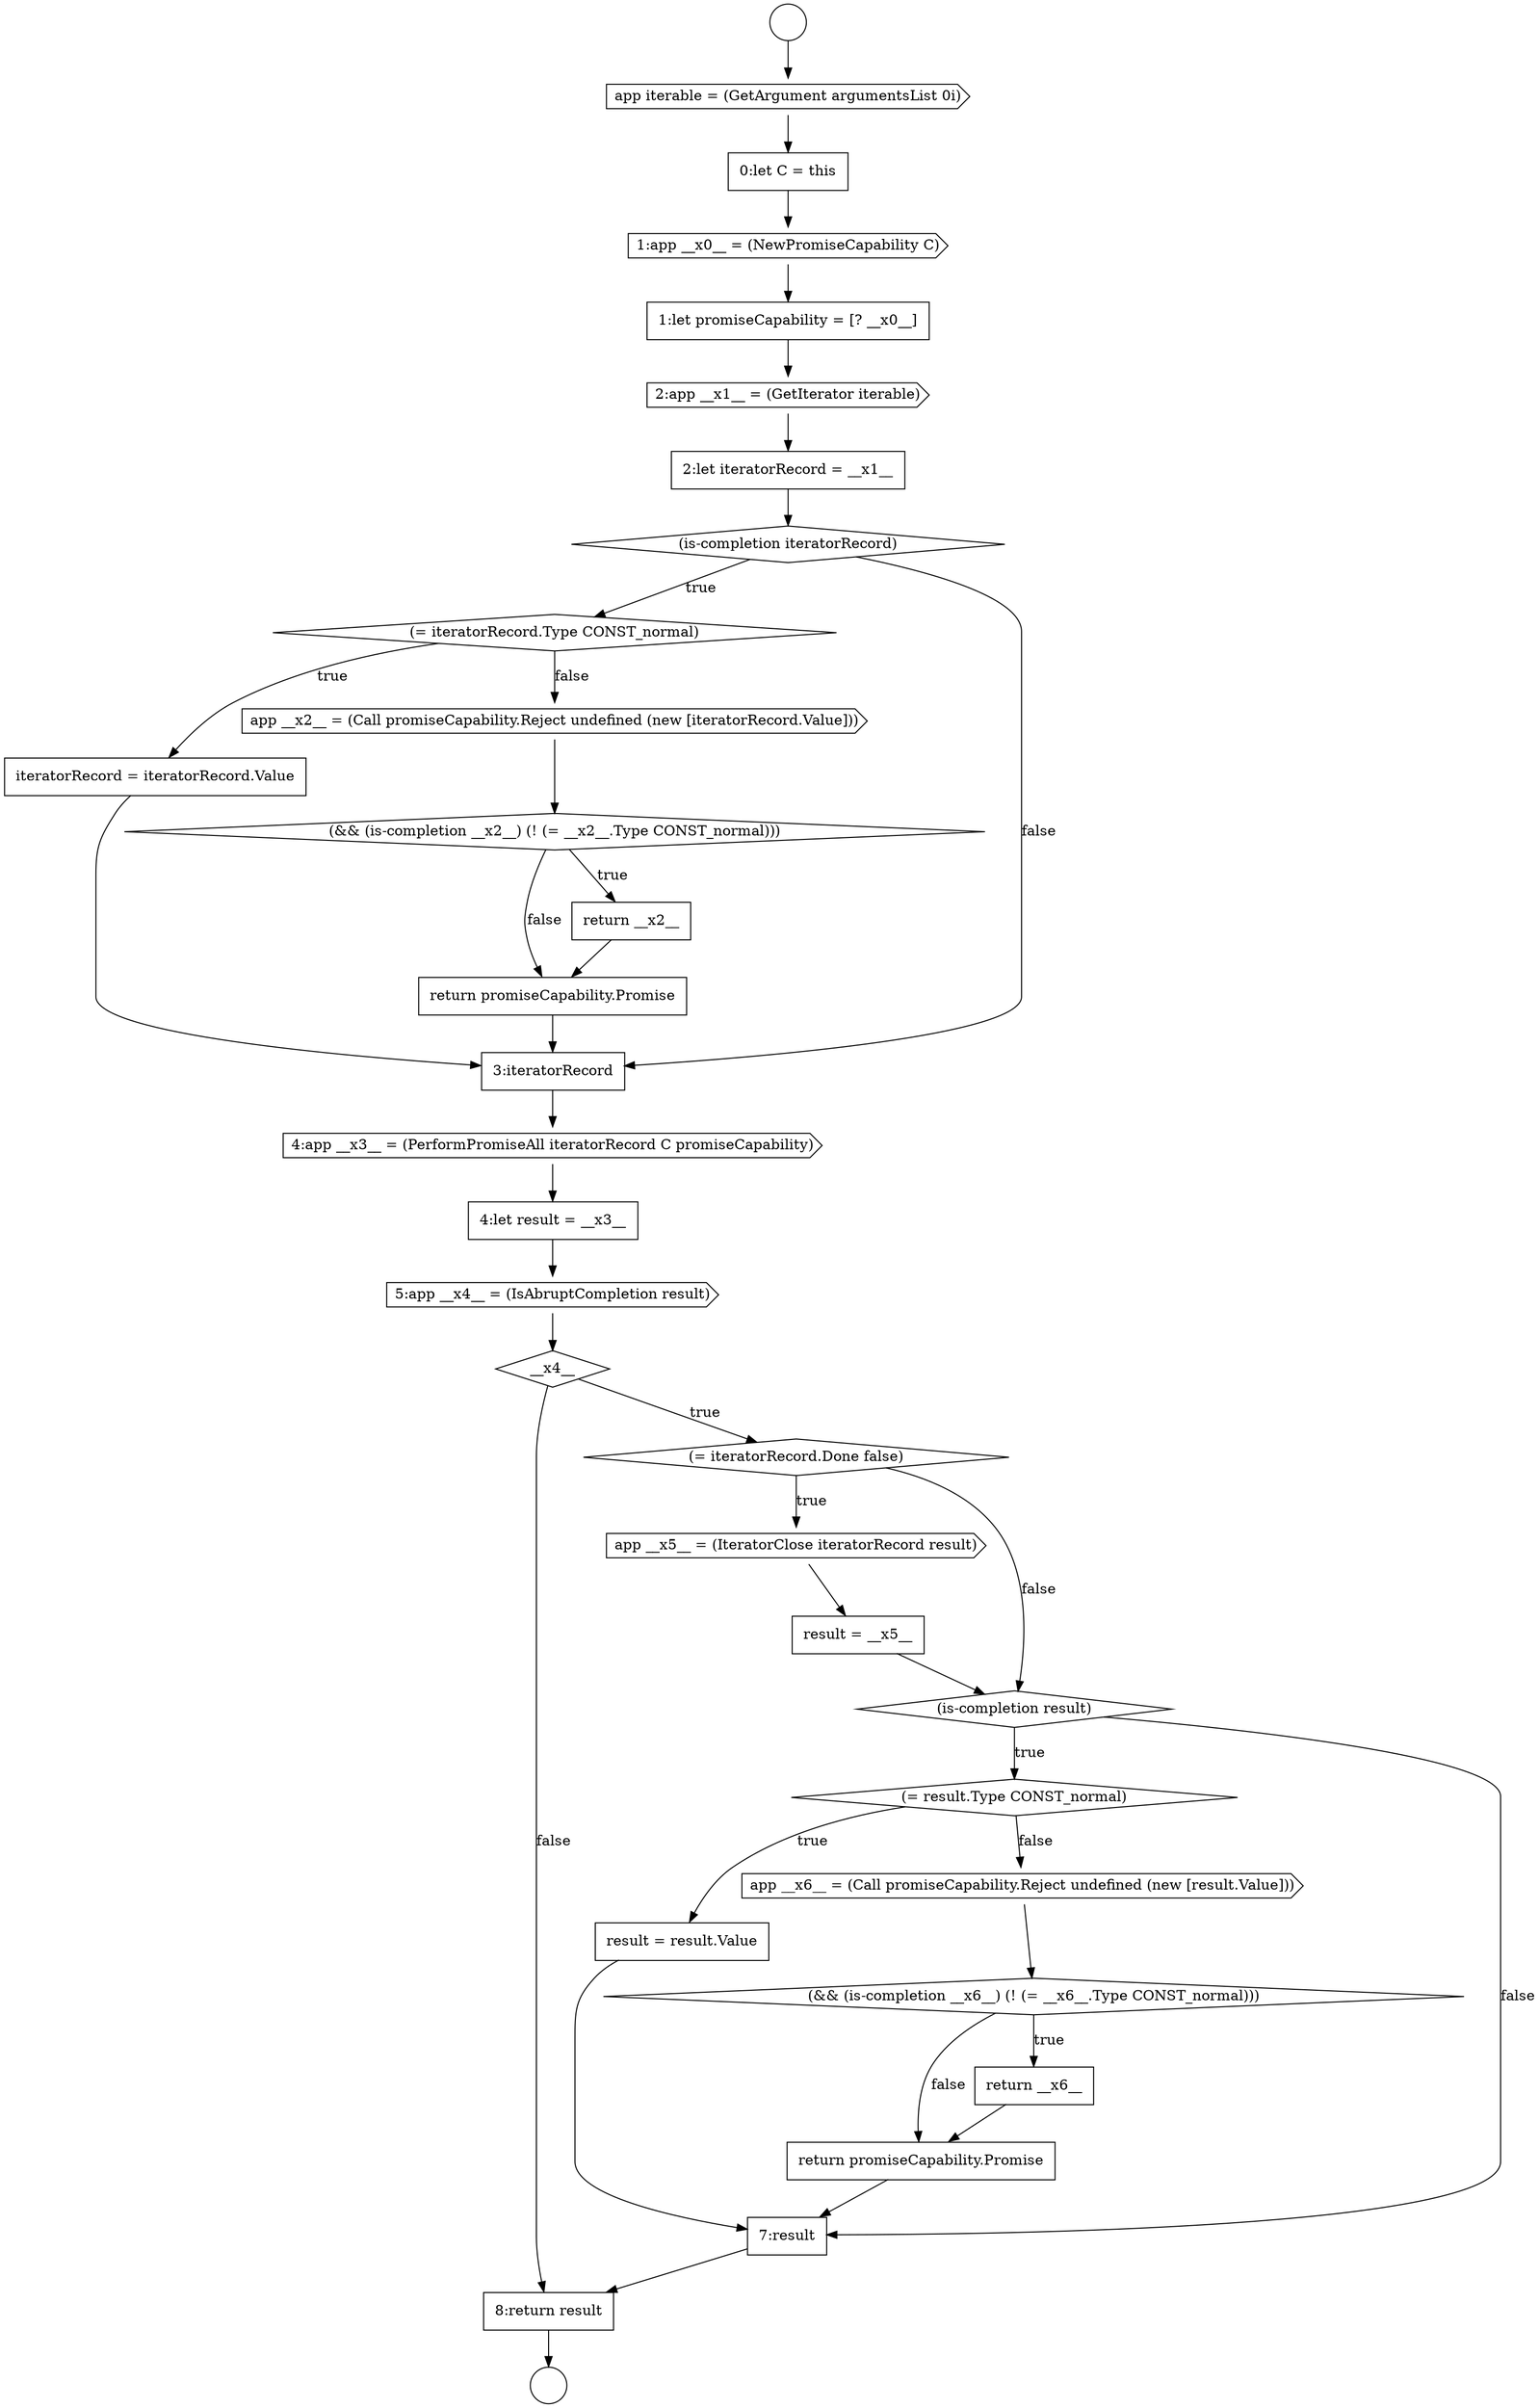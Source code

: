 digraph {
  node18316 [shape=none, margin=0, label=<<font color="black">
    <table border="0" cellborder="1" cellspacing="0" cellpadding="10">
      <tr><td align="left">return promiseCapability.Promise</td></tr>
    </table>
  </font>> color="black" fillcolor="white" style=filled]
  node18304 [shape=none, margin=0, label=<<font color="black">
    <table border="0" cellborder="1" cellspacing="0" cellpadding="10">
      <tr><td align="left">4:let result = __x3__</td></tr>
    </table>
  </font>> color="black" fillcolor="white" style=filled]
  node18292 [shape=none, margin=0, label=<<font color="black">
    <table border="0" cellborder="1" cellspacing="0" cellpadding="10">
      <tr><td align="left">1:let promiseCapability = [? __x0__]</td></tr>
    </table>
  </font>> color="black" fillcolor="white" style=filled]
  node18301 [shape=none, margin=0, label=<<font color="black">
    <table border="0" cellborder="1" cellspacing="0" cellpadding="10">
      <tr><td align="left">return promiseCapability.Promise</td></tr>
    </table>
  </font>> color="black" fillcolor="white" style=filled]
  node18296 [shape=diamond, label=<<font color="black">(= iteratorRecord.Type CONST_normal)</font>> color="black" fillcolor="white" style=filled]
  node18312 [shape=none, margin=0, label=<<font color="black">
    <table border="0" cellborder="1" cellspacing="0" cellpadding="10">
      <tr><td align="left">result = result.Value</td></tr>
    </table>
  </font>> color="black" fillcolor="white" style=filled]
  node18300 [shape=none, margin=0, label=<<font color="black">
    <table border="0" cellborder="1" cellspacing="0" cellpadding="10">
      <tr><td align="left">return __x2__</td></tr>
    </table>
  </font>> color="black" fillcolor="white" style=filled]
  node18315 [shape=none, margin=0, label=<<font color="black">
    <table border="0" cellborder="1" cellspacing="0" cellpadding="10">
      <tr><td align="left">return __x6__</td></tr>
    </table>
  </font>> color="black" fillcolor="white" style=filled]
  node18308 [shape=cds, label=<<font color="black">app __x5__ = (IteratorClose iteratorRecord result)</font>> color="black" fillcolor="white" style=filled]
  node18302 [shape=none, margin=0, label=<<font color="black">
    <table border="0" cellborder="1" cellspacing="0" cellpadding="10">
      <tr><td align="left">3:iteratorRecord</td></tr>
    </table>
  </font>> color="black" fillcolor="white" style=filled]
  node18294 [shape=none, margin=0, label=<<font color="black">
    <table border="0" cellborder="1" cellspacing="0" cellpadding="10">
      <tr><td align="left">2:let iteratorRecord = __x1__</td></tr>
    </table>
  </font>> color="black" fillcolor="white" style=filled]
  node18290 [shape=none, margin=0, label=<<font color="black">
    <table border="0" cellborder="1" cellspacing="0" cellpadding="10">
      <tr><td align="left">0:let C = this</td></tr>
    </table>
  </font>> color="black" fillcolor="white" style=filled]
  node18295 [shape=diamond, label=<<font color="black">(is-completion iteratorRecord)</font>> color="black" fillcolor="white" style=filled]
  node18313 [shape=cds, label=<<font color="black">app __x6__ = (Call promiseCapability.Reject undefined (new [result.Value]))</font>> color="black" fillcolor="white" style=filled]
  node18311 [shape=diamond, label=<<font color="black">(= result.Type CONST_normal)</font>> color="black" fillcolor="white" style=filled]
  node18297 [shape=none, margin=0, label=<<font color="black">
    <table border="0" cellborder="1" cellspacing="0" cellpadding="10">
      <tr><td align="left">iteratorRecord = iteratorRecord.Value</td></tr>
    </table>
  </font>> color="black" fillcolor="white" style=filled]
  node18293 [shape=cds, label=<<font color="black">2:app __x1__ = (GetIterator iterable)</font>> color="black" fillcolor="white" style=filled]
  node18303 [shape=cds, label=<<font color="black">4:app __x3__ = (PerformPromiseAll iteratorRecord C promiseCapability)</font>> color="black" fillcolor="white" style=filled]
  node18306 [shape=diamond, label=<<font color="black">__x4__</font>> color="black" fillcolor="white" style=filled]
  node18287 [shape=circle label=" " color="black" fillcolor="white" style=filled]
  node18289 [shape=cds, label=<<font color="black">app iterable = (GetArgument argumentsList 0i)</font>> color="black" fillcolor="white" style=filled]
  node18314 [shape=diamond, label=<<font color="black">(&amp;&amp; (is-completion __x6__) (! (= __x6__.Type CONST_normal)))</font>> color="black" fillcolor="white" style=filled]
  node18299 [shape=diamond, label=<<font color="black">(&amp;&amp; (is-completion __x2__) (! (= __x2__.Type CONST_normal)))</font>> color="black" fillcolor="white" style=filled]
  node18309 [shape=none, margin=0, label=<<font color="black">
    <table border="0" cellborder="1" cellspacing="0" cellpadding="10">
      <tr><td align="left">result = __x5__</td></tr>
    </table>
  </font>> color="black" fillcolor="white" style=filled]
  node18318 [shape=none, margin=0, label=<<font color="black">
    <table border="0" cellborder="1" cellspacing="0" cellpadding="10">
      <tr><td align="left">8:return result</td></tr>
    </table>
  </font>> color="black" fillcolor="white" style=filled]
  node18307 [shape=diamond, label=<<font color="black">(= iteratorRecord.Done false)</font>> color="black" fillcolor="white" style=filled]
  node18298 [shape=cds, label=<<font color="black">app __x2__ = (Call promiseCapability.Reject undefined (new [iteratorRecord.Value]))</font>> color="black" fillcolor="white" style=filled]
  node18305 [shape=cds, label=<<font color="black">5:app __x4__ = (IsAbruptCompletion result)</font>> color="black" fillcolor="white" style=filled]
  node18310 [shape=diamond, label=<<font color="black">(is-completion result)</font>> color="black" fillcolor="white" style=filled]
  node18288 [shape=circle label=" " color="black" fillcolor="white" style=filled]
  node18291 [shape=cds, label=<<font color="black">1:app __x0__ = (NewPromiseCapability C)</font>> color="black" fillcolor="white" style=filled]
  node18317 [shape=none, margin=0, label=<<font color="black">
    <table border="0" cellborder="1" cellspacing="0" cellpadding="10">
      <tr><td align="left">7:result</td></tr>
    </table>
  </font>> color="black" fillcolor="white" style=filled]
  node18315 -> node18316 [ color="black"]
  node18302 -> node18303 [ color="black"]
  node18294 -> node18295 [ color="black"]
  node18318 -> node18288 [ color="black"]
  node18296 -> node18297 [label=<<font color="black">true</font>> color="black"]
  node18296 -> node18298 [label=<<font color="black">false</font>> color="black"]
  node18305 -> node18306 [ color="black"]
  node18310 -> node18311 [label=<<font color="black">true</font>> color="black"]
  node18310 -> node18317 [label=<<font color="black">false</font>> color="black"]
  node18297 -> node18302 [ color="black"]
  node18298 -> node18299 [ color="black"]
  node18304 -> node18305 [ color="black"]
  node18313 -> node18314 [ color="black"]
  node18309 -> node18310 [ color="black"]
  node18299 -> node18300 [label=<<font color="black">true</font>> color="black"]
  node18299 -> node18301 [label=<<font color="black">false</font>> color="black"]
  node18287 -> node18289 [ color="black"]
  node18290 -> node18291 [ color="black"]
  node18308 -> node18309 [ color="black"]
  node18289 -> node18290 [ color="black"]
  node18293 -> node18294 [ color="black"]
  node18307 -> node18308 [label=<<font color="black">true</font>> color="black"]
  node18307 -> node18310 [label=<<font color="black">false</font>> color="black"]
  node18314 -> node18315 [label=<<font color="black">true</font>> color="black"]
  node18314 -> node18316 [label=<<font color="black">false</font>> color="black"]
  node18291 -> node18292 [ color="black"]
  node18306 -> node18307 [label=<<font color="black">true</font>> color="black"]
  node18306 -> node18318 [label=<<font color="black">false</font>> color="black"]
  node18300 -> node18301 [ color="black"]
  node18316 -> node18317 [ color="black"]
  node18292 -> node18293 [ color="black"]
  node18312 -> node18317 [ color="black"]
  node18311 -> node18312 [label=<<font color="black">true</font>> color="black"]
  node18311 -> node18313 [label=<<font color="black">false</font>> color="black"]
  node18301 -> node18302 [ color="black"]
  node18295 -> node18296 [label=<<font color="black">true</font>> color="black"]
  node18295 -> node18302 [label=<<font color="black">false</font>> color="black"]
  node18317 -> node18318 [ color="black"]
  node18303 -> node18304 [ color="black"]
}
